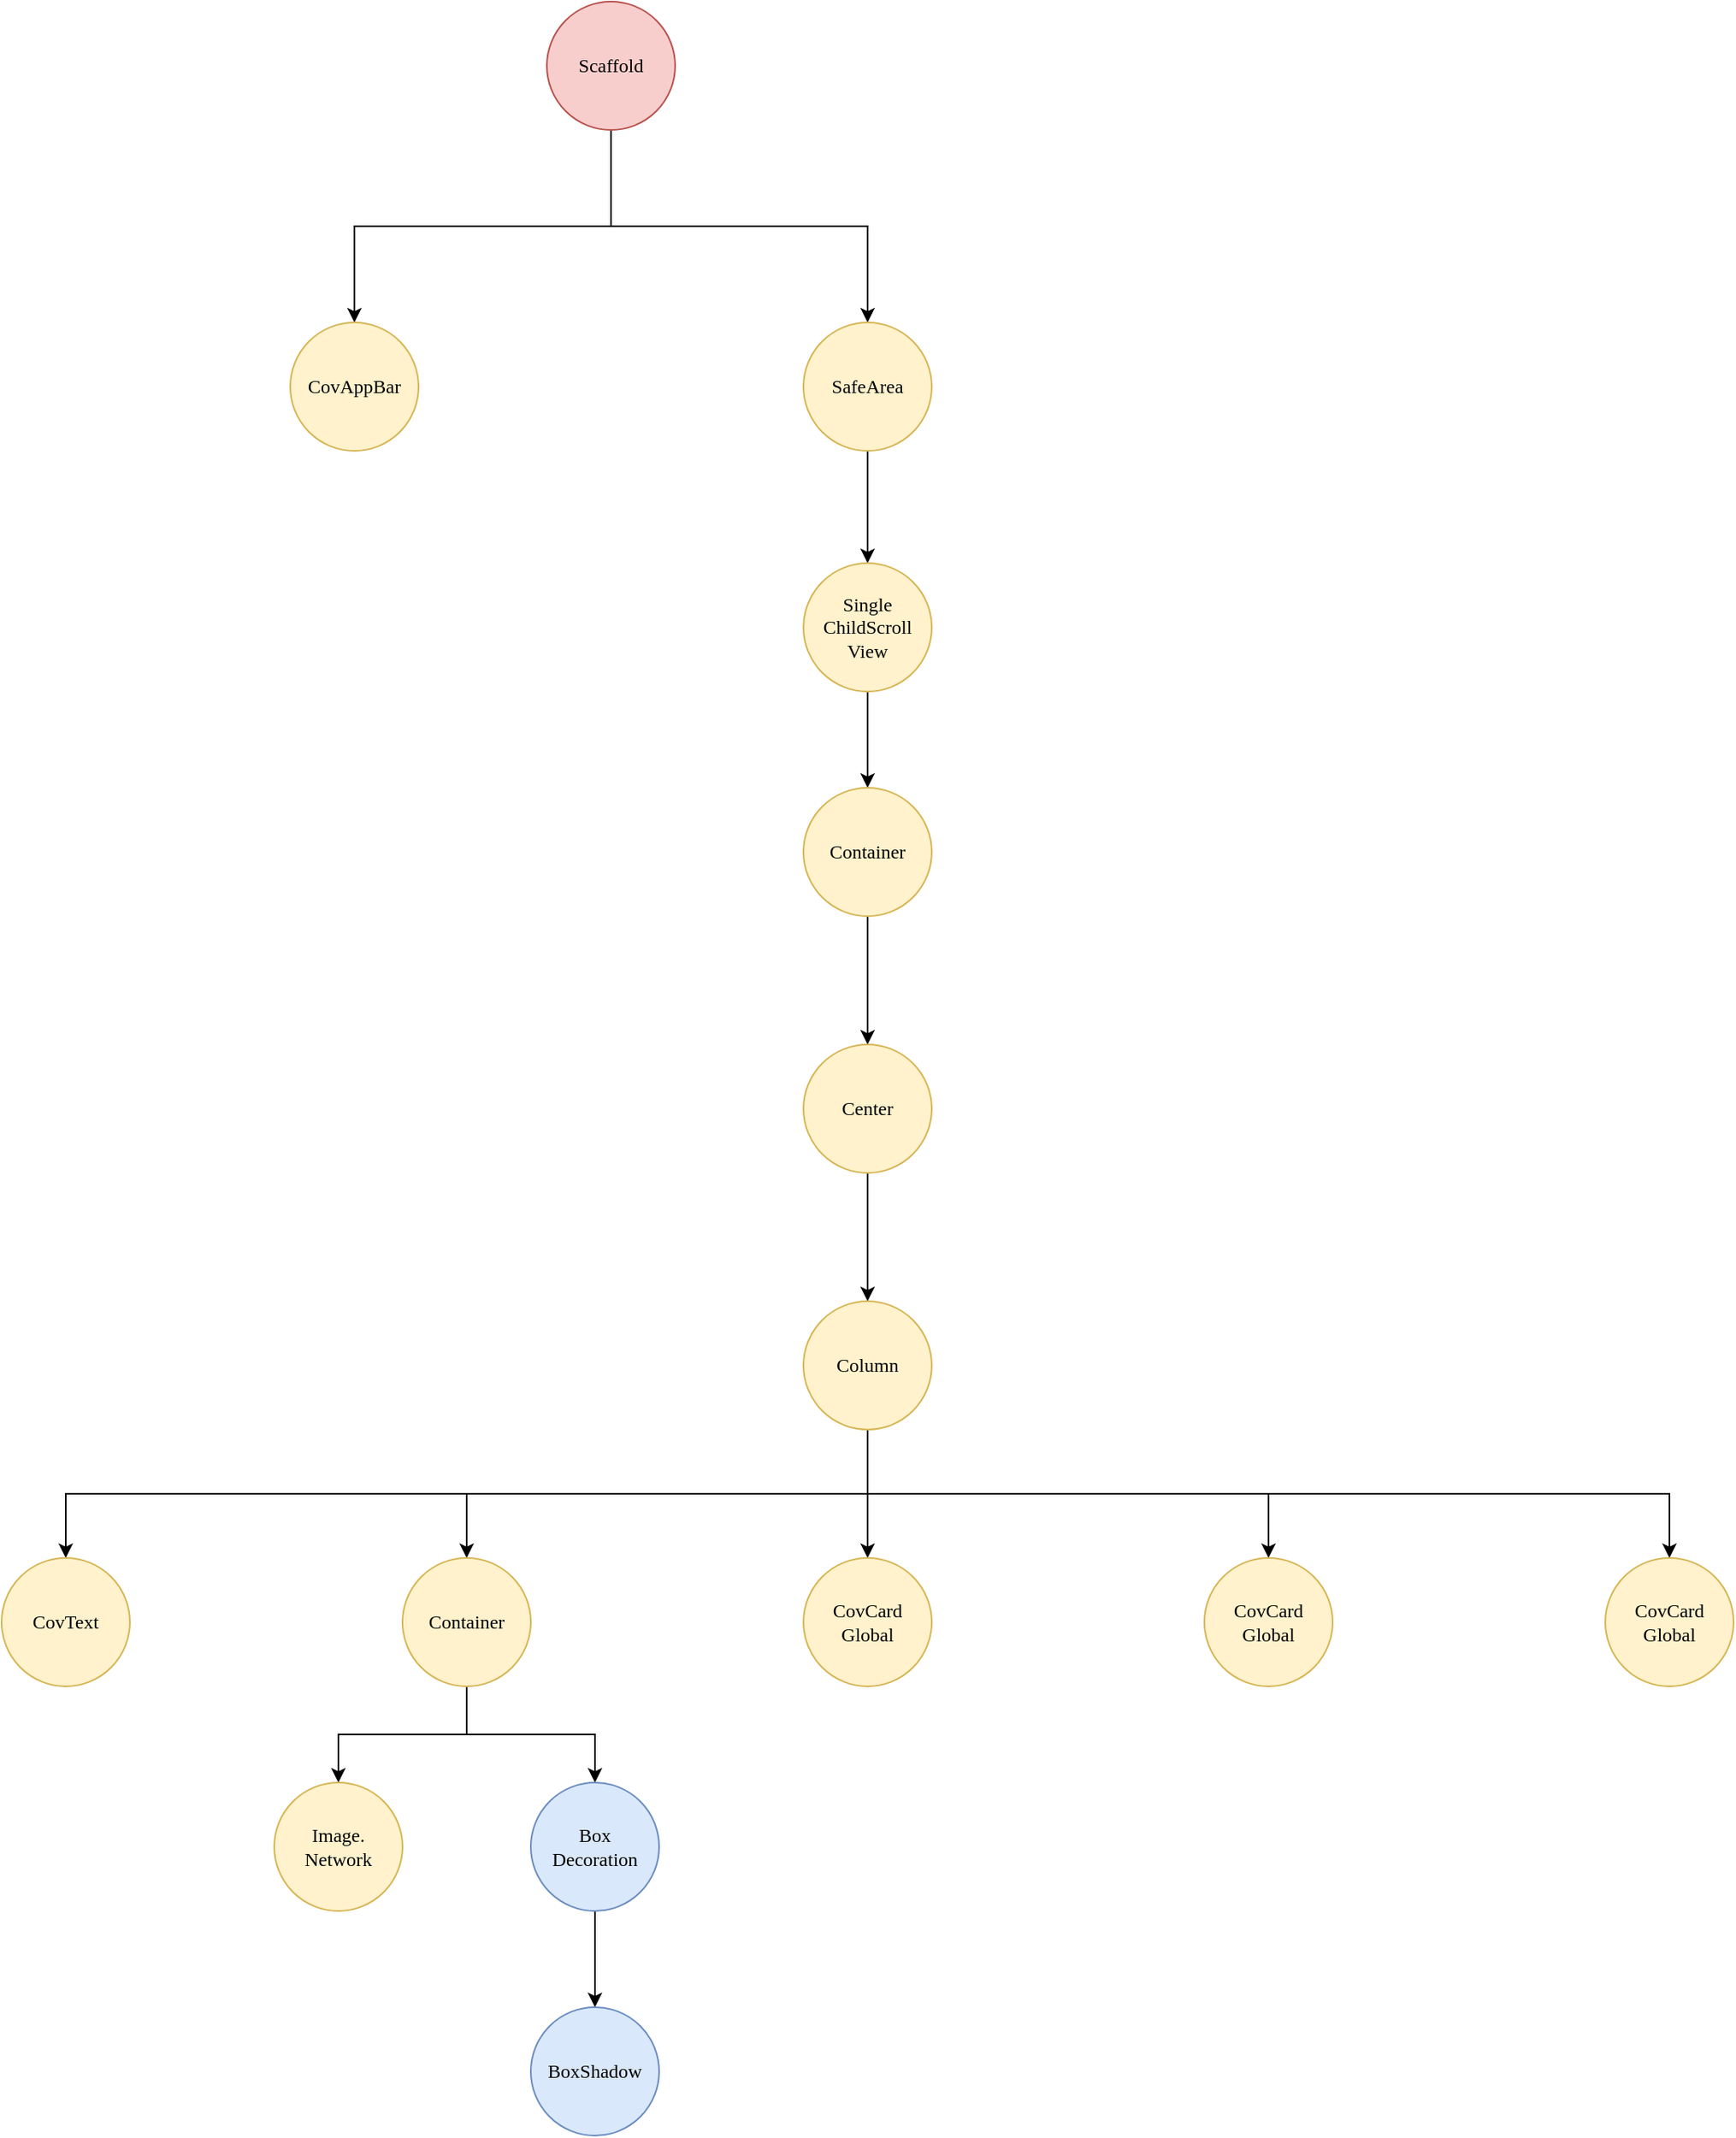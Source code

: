 <mxfile version="13.7.7" type="device"><diagram id="TX2Z5s2h_UwpCD6nSEmU" name="Page-1"><mxGraphModel dx="2850" dy="1420" grid="1" gridSize="10" guides="1" tooltips="1" connect="1" arrows="1" fold="1" page="1" pageScale="1" pageWidth="850" pageHeight="1100" math="0" shadow="0"><root><mxCell id="0"/><mxCell id="1" parent="0"/><mxCell id="eZH-21BmjZr0edYE2ciz-1" style="edgeStyle=orthogonalEdgeStyle;rounded=0;orthogonalLoop=1;jettySize=auto;html=1;" parent="1" source="eZH-21BmjZr0edYE2ciz-3" target="eZH-21BmjZr0edYE2ciz-5" edge="1"><mxGeometry relative="1" as="geometry"><Array as="points"><mxPoint x="400" y="220"/><mxPoint x="240" y="220"/></Array></mxGeometry></mxCell><mxCell id="eZH-21BmjZr0edYE2ciz-2" style="edgeStyle=orthogonalEdgeStyle;rounded=0;orthogonalLoop=1;jettySize=auto;html=1;" parent="1" source="eZH-21BmjZr0edYE2ciz-3" target="eZH-21BmjZr0edYE2ciz-4" edge="1"><mxGeometry relative="1" as="geometry"><Array as="points"><mxPoint x="400" y="220"/><mxPoint x="560" y="220"/></Array></mxGeometry></mxCell><mxCell id="eZH-21BmjZr0edYE2ciz-3" value="Scaffold" style="ellipse;whiteSpace=wrap;html=1;aspect=fixed;fontFamily=Verdana;fillColor=#f8cecc;strokeColor=#b85450;" parent="1" vertex="1"><mxGeometry x="360" y="80" width="80" height="80" as="geometry"/></mxCell><mxCell id="eZH-21BmjZr0edYE2ciz-7" style="edgeStyle=orthogonalEdgeStyle;rounded=0;orthogonalLoop=1;jettySize=auto;html=1;" parent="1" source="eZH-21BmjZr0edYE2ciz-4" target="eZH-21BmjZr0edYE2ciz-6" edge="1"><mxGeometry relative="1" as="geometry"/></mxCell><mxCell id="eZH-21BmjZr0edYE2ciz-4" value="SafeArea" style="ellipse;whiteSpace=wrap;html=1;aspect=fixed;fontFamily=Verdana;fillColor=#fff2cc;strokeColor=#d6b656;" parent="1" vertex="1"><mxGeometry x="520" y="280" width="80" height="80" as="geometry"/></mxCell><mxCell id="eZH-21BmjZr0edYE2ciz-5" value="CovAppBar" style="ellipse;whiteSpace=wrap;html=1;aspect=fixed;fontFamily=Verdana;fillColor=#fff2cc;strokeColor=#d6b656;" parent="1" vertex="1"><mxGeometry x="200" y="280" width="80" height="80" as="geometry"/></mxCell><mxCell id="eZH-21BmjZr0edYE2ciz-9" style="edgeStyle=orthogonalEdgeStyle;rounded=0;orthogonalLoop=1;jettySize=auto;html=1;" parent="1" source="eZH-21BmjZr0edYE2ciz-6" target="eZH-21BmjZr0edYE2ciz-8" edge="1"><mxGeometry relative="1" as="geometry"/></mxCell><mxCell id="eZH-21BmjZr0edYE2ciz-6" value="&lt;div&gt;Single&lt;/div&gt;&lt;div&gt;ChildScroll&lt;/div&gt;&lt;div&gt;View&lt;br&gt;&lt;/div&gt;" style="ellipse;whiteSpace=wrap;html=1;aspect=fixed;fontFamily=Verdana;fillColor=#fff2cc;strokeColor=#d6b656;" parent="1" vertex="1"><mxGeometry x="520" y="430" width="80" height="80" as="geometry"/></mxCell><mxCell id="eZH-21BmjZr0edYE2ciz-17" style="edgeStyle=orthogonalEdgeStyle;rounded=0;orthogonalLoop=1;jettySize=auto;html=1;" parent="1" source="eZH-21BmjZr0edYE2ciz-8" target="eZH-21BmjZr0edYE2ciz-10" edge="1"><mxGeometry relative="1" as="geometry"/></mxCell><mxCell id="eZH-21BmjZr0edYE2ciz-8" value="Container" style="ellipse;whiteSpace=wrap;html=1;aspect=fixed;fontFamily=Verdana;fillColor=#fff2cc;strokeColor=#d6b656;" parent="1" vertex="1"><mxGeometry x="520" y="570" width="80" height="80" as="geometry"/></mxCell><mxCell id="eZH-21BmjZr0edYE2ciz-18" style="edgeStyle=orthogonalEdgeStyle;rounded=0;orthogonalLoop=1;jettySize=auto;html=1;" parent="1" source="eZH-21BmjZr0edYE2ciz-10" target="eZH-21BmjZr0edYE2ciz-11" edge="1"><mxGeometry relative="1" as="geometry"/></mxCell><mxCell id="eZH-21BmjZr0edYE2ciz-10" value="Center" style="ellipse;whiteSpace=wrap;html=1;aspect=fixed;fontFamily=Verdana;fillColor=#fff2cc;strokeColor=#d6b656;" parent="1" vertex="1"><mxGeometry x="520" y="730" width="80" height="80" as="geometry"/></mxCell><mxCell id="eZH-21BmjZr0edYE2ciz-19" style="edgeStyle=orthogonalEdgeStyle;rounded=0;orthogonalLoop=1;jettySize=auto;html=1;" parent="1" source="eZH-21BmjZr0edYE2ciz-11" target="eZH-21BmjZr0edYE2ciz-15" edge="1"><mxGeometry relative="1" as="geometry"><Array as="points"><mxPoint x="560" y="1010"/><mxPoint x="60" y="1010"/></Array></mxGeometry></mxCell><mxCell id="eZH-21BmjZr0edYE2ciz-20" style="edgeStyle=orthogonalEdgeStyle;rounded=0;orthogonalLoop=1;jettySize=auto;html=1;" parent="1" source="eZH-21BmjZr0edYE2ciz-11" target="eZH-21BmjZr0edYE2ciz-12" edge="1"><mxGeometry relative="1" as="geometry"><Array as="points"><mxPoint x="560" y="1010"/><mxPoint x="310" y="1010"/></Array></mxGeometry></mxCell><mxCell id="eZH-21BmjZr0edYE2ciz-21" style="edgeStyle=orthogonalEdgeStyle;rounded=0;orthogonalLoop=1;jettySize=auto;html=1;" parent="1" source="eZH-21BmjZr0edYE2ciz-11" target="eZH-21BmjZr0edYE2ciz-13" edge="1"><mxGeometry relative="1" as="geometry"/></mxCell><mxCell id="eZH-21BmjZr0edYE2ciz-22" style="edgeStyle=orthogonalEdgeStyle;rounded=0;orthogonalLoop=1;jettySize=auto;html=1;" parent="1" source="eZH-21BmjZr0edYE2ciz-11" target="eZH-21BmjZr0edYE2ciz-14" edge="1"><mxGeometry relative="1" as="geometry"><Array as="points"><mxPoint x="560" y="1010"/><mxPoint x="810" y="1010"/></Array></mxGeometry></mxCell><mxCell id="eZH-21BmjZr0edYE2ciz-23" style="edgeStyle=orthogonalEdgeStyle;rounded=0;orthogonalLoop=1;jettySize=auto;html=1;" parent="1" source="eZH-21BmjZr0edYE2ciz-11" target="eZH-21BmjZr0edYE2ciz-16" edge="1"><mxGeometry relative="1" as="geometry"><Array as="points"><mxPoint x="560" y="1010"/><mxPoint x="1060" y="1010"/></Array></mxGeometry></mxCell><mxCell id="eZH-21BmjZr0edYE2ciz-11" value="Column" style="ellipse;whiteSpace=wrap;html=1;aspect=fixed;fontFamily=Verdana;fillColor=#fff2cc;strokeColor=#d6b656;" parent="1" vertex="1"><mxGeometry x="520" y="890" width="80" height="80" as="geometry"/></mxCell><mxCell id="1ePiZcZMNJiaZx4twGPV-3" style="edgeStyle=orthogonalEdgeStyle;rounded=0;orthogonalLoop=1;jettySize=auto;html=1;" edge="1" parent="1" source="eZH-21BmjZr0edYE2ciz-12" target="1ePiZcZMNJiaZx4twGPV-2"><mxGeometry relative="1" as="geometry"/></mxCell><mxCell id="1ePiZcZMNJiaZx4twGPV-4" style="edgeStyle=orthogonalEdgeStyle;rounded=0;orthogonalLoop=1;jettySize=auto;html=1;" edge="1" parent="1" source="eZH-21BmjZr0edYE2ciz-12" target="1ePiZcZMNJiaZx4twGPV-1"><mxGeometry relative="1" as="geometry"/></mxCell><mxCell id="eZH-21BmjZr0edYE2ciz-12" value="Container" style="ellipse;whiteSpace=wrap;html=1;aspect=fixed;fontFamily=Verdana;fillColor=#fff2cc;strokeColor=#d6b656;" parent="1" vertex="1"><mxGeometry x="270" y="1050" width="80" height="80" as="geometry"/></mxCell><mxCell id="eZH-21BmjZr0edYE2ciz-13" value="&lt;div&gt;CovCard&lt;/div&gt;&lt;div&gt;Global&lt;br&gt;&lt;/div&gt;" style="ellipse;whiteSpace=wrap;html=1;aspect=fixed;fontFamily=Verdana;fillColor=#fff2cc;strokeColor=#d6b656;" parent="1" vertex="1"><mxGeometry x="520" y="1050" width="80" height="80" as="geometry"/></mxCell><mxCell id="eZH-21BmjZr0edYE2ciz-14" value="&lt;div&gt;CovCard&lt;/div&gt;&lt;div&gt;Global&lt;br&gt;&lt;/div&gt;" style="ellipse;whiteSpace=wrap;html=1;aspect=fixed;fontFamily=Verdana;fillColor=#fff2cc;strokeColor=#d6b656;" parent="1" vertex="1"><mxGeometry x="770" y="1050" width="80" height="80" as="geometry"/></mxCell><mxCell id="eZH-21BmjZr0edYE2ciz-15" value="&lt;div&gt;CovText&lt;/div&gt;" style="ellipse;whiteSpace=wrap;html=1;aspect=fixed;fontFamily=Verdana;fillColor=#fff2cc;strokeColor=#d6b656;" parent="1" vertex="1"><mxGeometry x="20" y="1050" width="80" height="80" as="geometry"/></mxCell><mxCell id="eZH-21BmjZr0edYE2ciz-16" value="&lt;div&gt;CovCard&lt;/div&gt;&lt;div&gt;Global&lt;br&gt;&lt;/div&gt;" style="ellipse;whiteSpace=wrap;html=1;aspect=fixed;fontFamily=Verdana;fillColor=#fff2cc;strokeColor=#d6b656;" parent="1" vertex="1"><mxGeometry x="1020" y="1050" width="80" height="80" as="geometry"/></mxCell><mxCell id="1ePiZcZMNJiaZx4twGPV-6" style="edgeStyle=orthogonalEdgeStyle;rounded=0;orthogonalLoop=1;jettySize=auto;html=1;" edge="1" parent="1" source="1ePiZcZMNJiaZx4twGPV-1" target="1ePiZcZMNJiaZx4twGPV-5"><mxGeometry relative="1" as="geometry"/></mxCell><mxCell id="1ePiZcZMNJiaZx4twGPV-1" value="&lt;div&gt;Box&lt;/div&gt;&lt;div&gt;Decoration&lt;/div&gt;" style="ellipse;whiteSpace=wrap;html=1;aspect=fixed;fontFamily=Verdana;fillColor=#dae8fc;strokeColor=#6c8ebf;" vertex="1" parent="1"><mxGeometry x="350" y="1190" width="80" height="80" as="geometry"/></mxCell><mxCell id="1ePiZcZMNJiaZx4twGPV-2" value="&lt;div&gt;Image.&lt;/div&gt;&lt;div&gt;Network&lt;br&gt;&lt;/div&gt;" style="ellipse;whiteSpace=wrap;html=1;aspect=fixed;fontFamily=Verdana;fillColor=#fff2cc;strokeColor=#d6b656;" vertex="1" parent="1"><mxGeometry x="190" y="1190" width="80" height="80" as="geometry"/></mxCell><mxCell id="1ePiZcZMNJiaZx4twGPV-5" value="BoxShadow" style="ellipse;whiteSpace=wrap;html=1;aspect=fixed;fontFamily=Verdana;fillColor=#dae8fc;strokeColor=#6c8ebf;" vertex="1" parent="1"><mxGeometry x="350" y="1330" width="80" height="80" as="geometry"/></mxCell></root></mxGraphModel></diagram></mxfile>